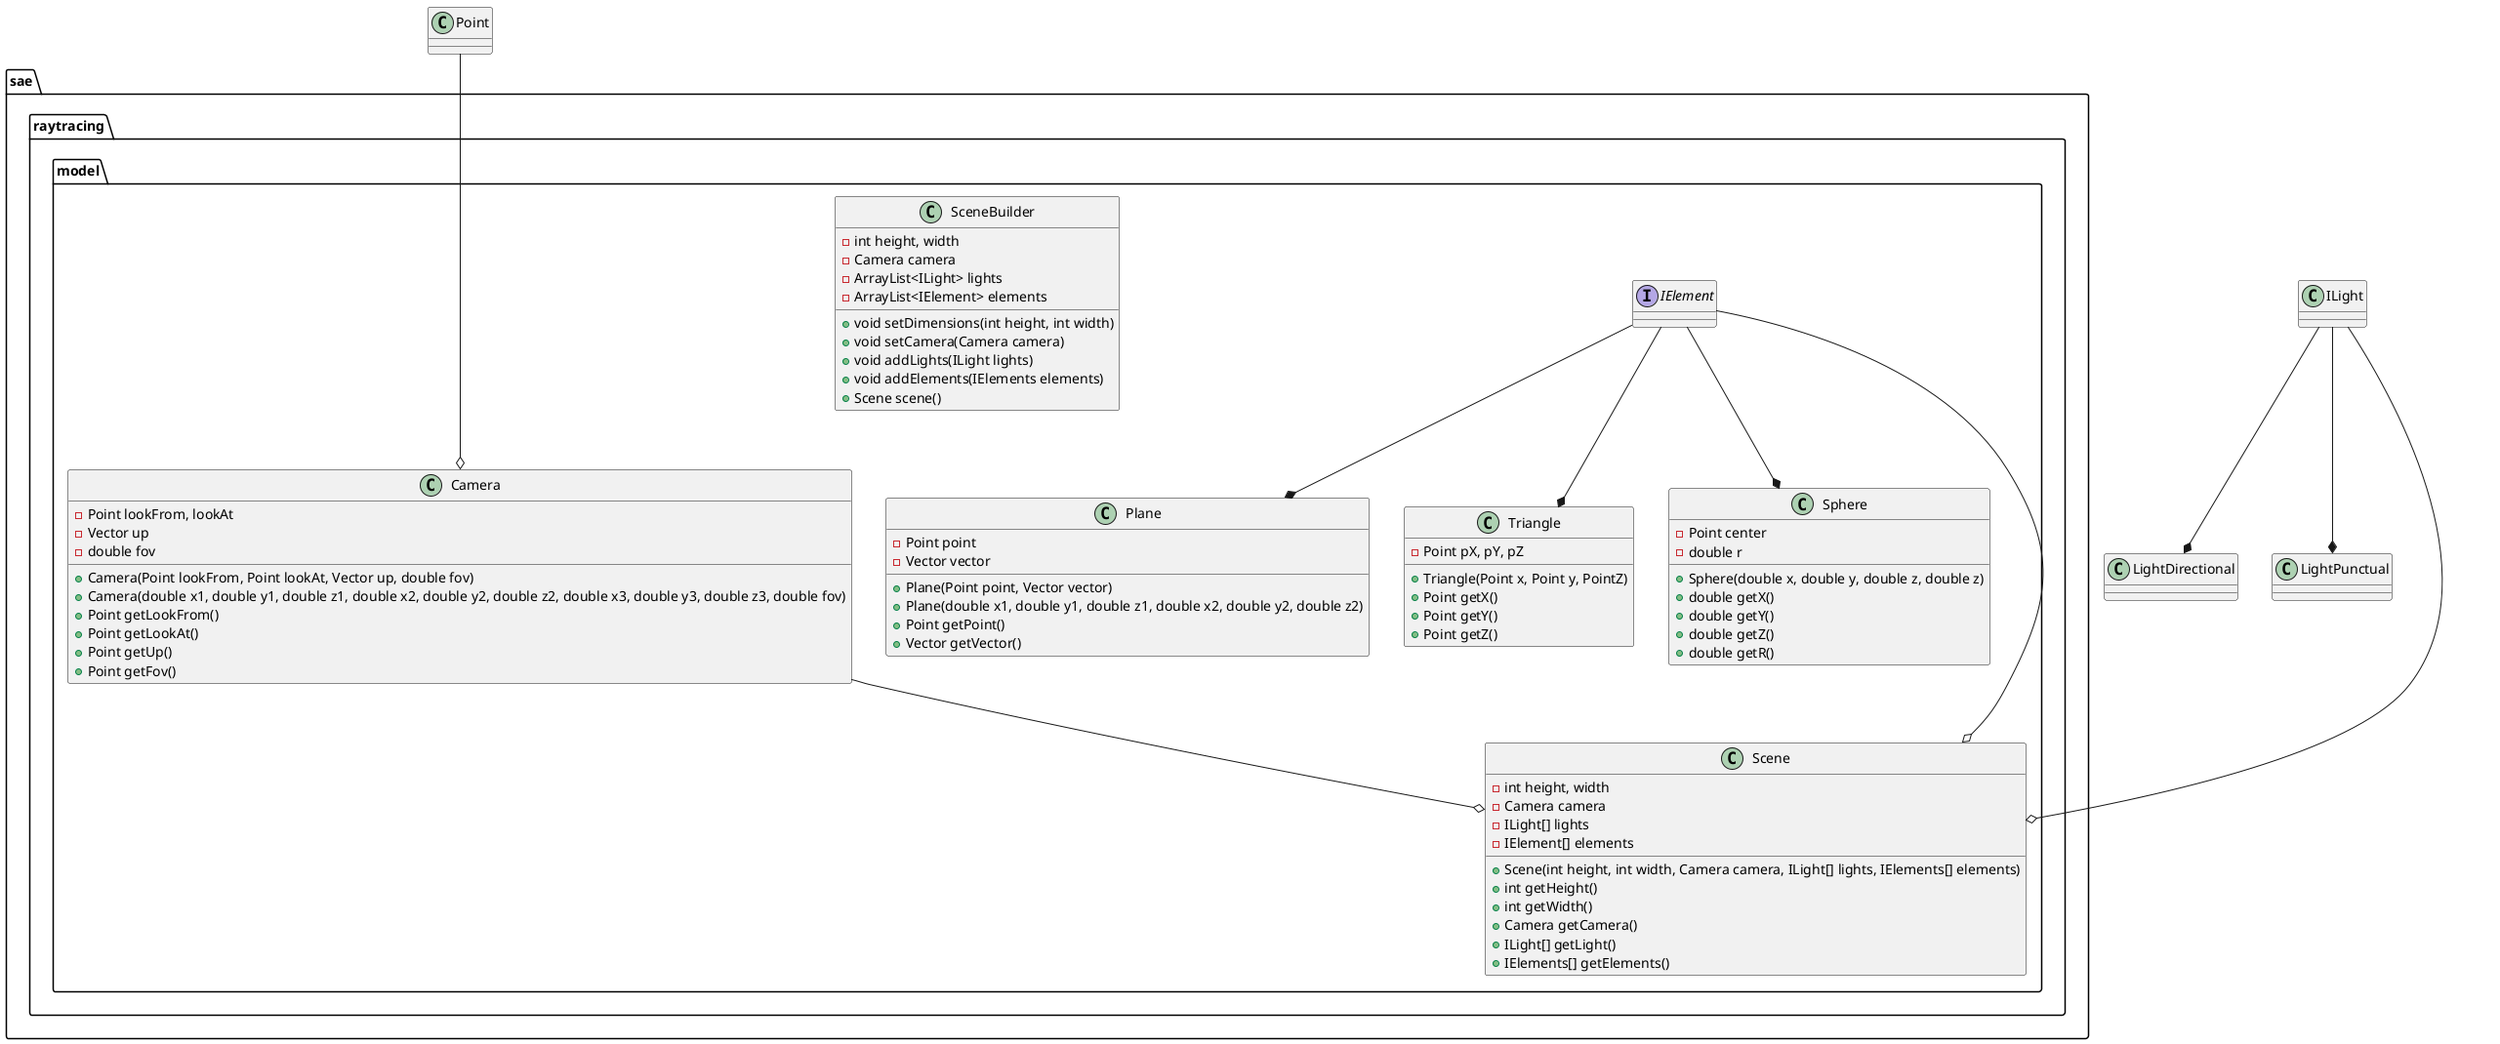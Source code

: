 @startuml
package sae.raytracing.model {

interface IElement {}
class Plane {
- Point point
- Vector vector
+ Plane(Point point, Vector vector)
+ Plane(double x1, double y1, double z1, double x2, double y2, double z2)
+ Point getPoint()
+ Vector getVector()
}
class Triangle {
- Point pX, pY, pZ
+ Triangle(Point x, Point y, PointZ)
+ Point getX()
+ Point getY()
+ Point getZ()
}
class Sphere {
- Point center
- double r
+ Sphere(double x, double y, double z, double z)
+ double getX()
+ double getY()
+ double getZ()
+ double getR()
}

class Camera {
- Point lookFrom, lookAt
- Vector up
- double fov
+ Camera(Point lookFrom, Point lookAt, Vector up, double fov)
+ Camera(double x1, double y1, double z1, double x2, double y2, double z2, double x3, double y3, double z3, double fov)
+ Point getLookFrom()
+ Point getLookAt()
+ Point getUp()
+ Point getFov()
}

class Scene {
- int height, width
- Camera camera
- ILight[] lights
- IElement[] elements
+ Scene(int height, int width, Camera camera, ILight[] lights, IElements[] elements)
+ int getHeight()
+ int getWidth()
+ Camera getCamera()
+ ILight[] getLight()
+ IElements[] getElements()
}
}

Camera --o Scene
Point ---o Camera

IElement --* Plane
IElement --* Triangle
IElement --* Sphere

ILight --* LightDirectional
ILight --* LightPunctual

ILight ---o Scene
IElement ---o Scene

package sae.raytracing.model {

class SceneBuilder{
- int height, width
- Camera camera
- ArrayList<ILight> lights
- ArrayList<IElement> elements
+ void setDimensions(int height, int width)
+ void setCamera(Camera camera)
+ void addLights(ILight lights)
+ void addElements(IElements elements)
+ Scene scene()
}
}
@enduml
